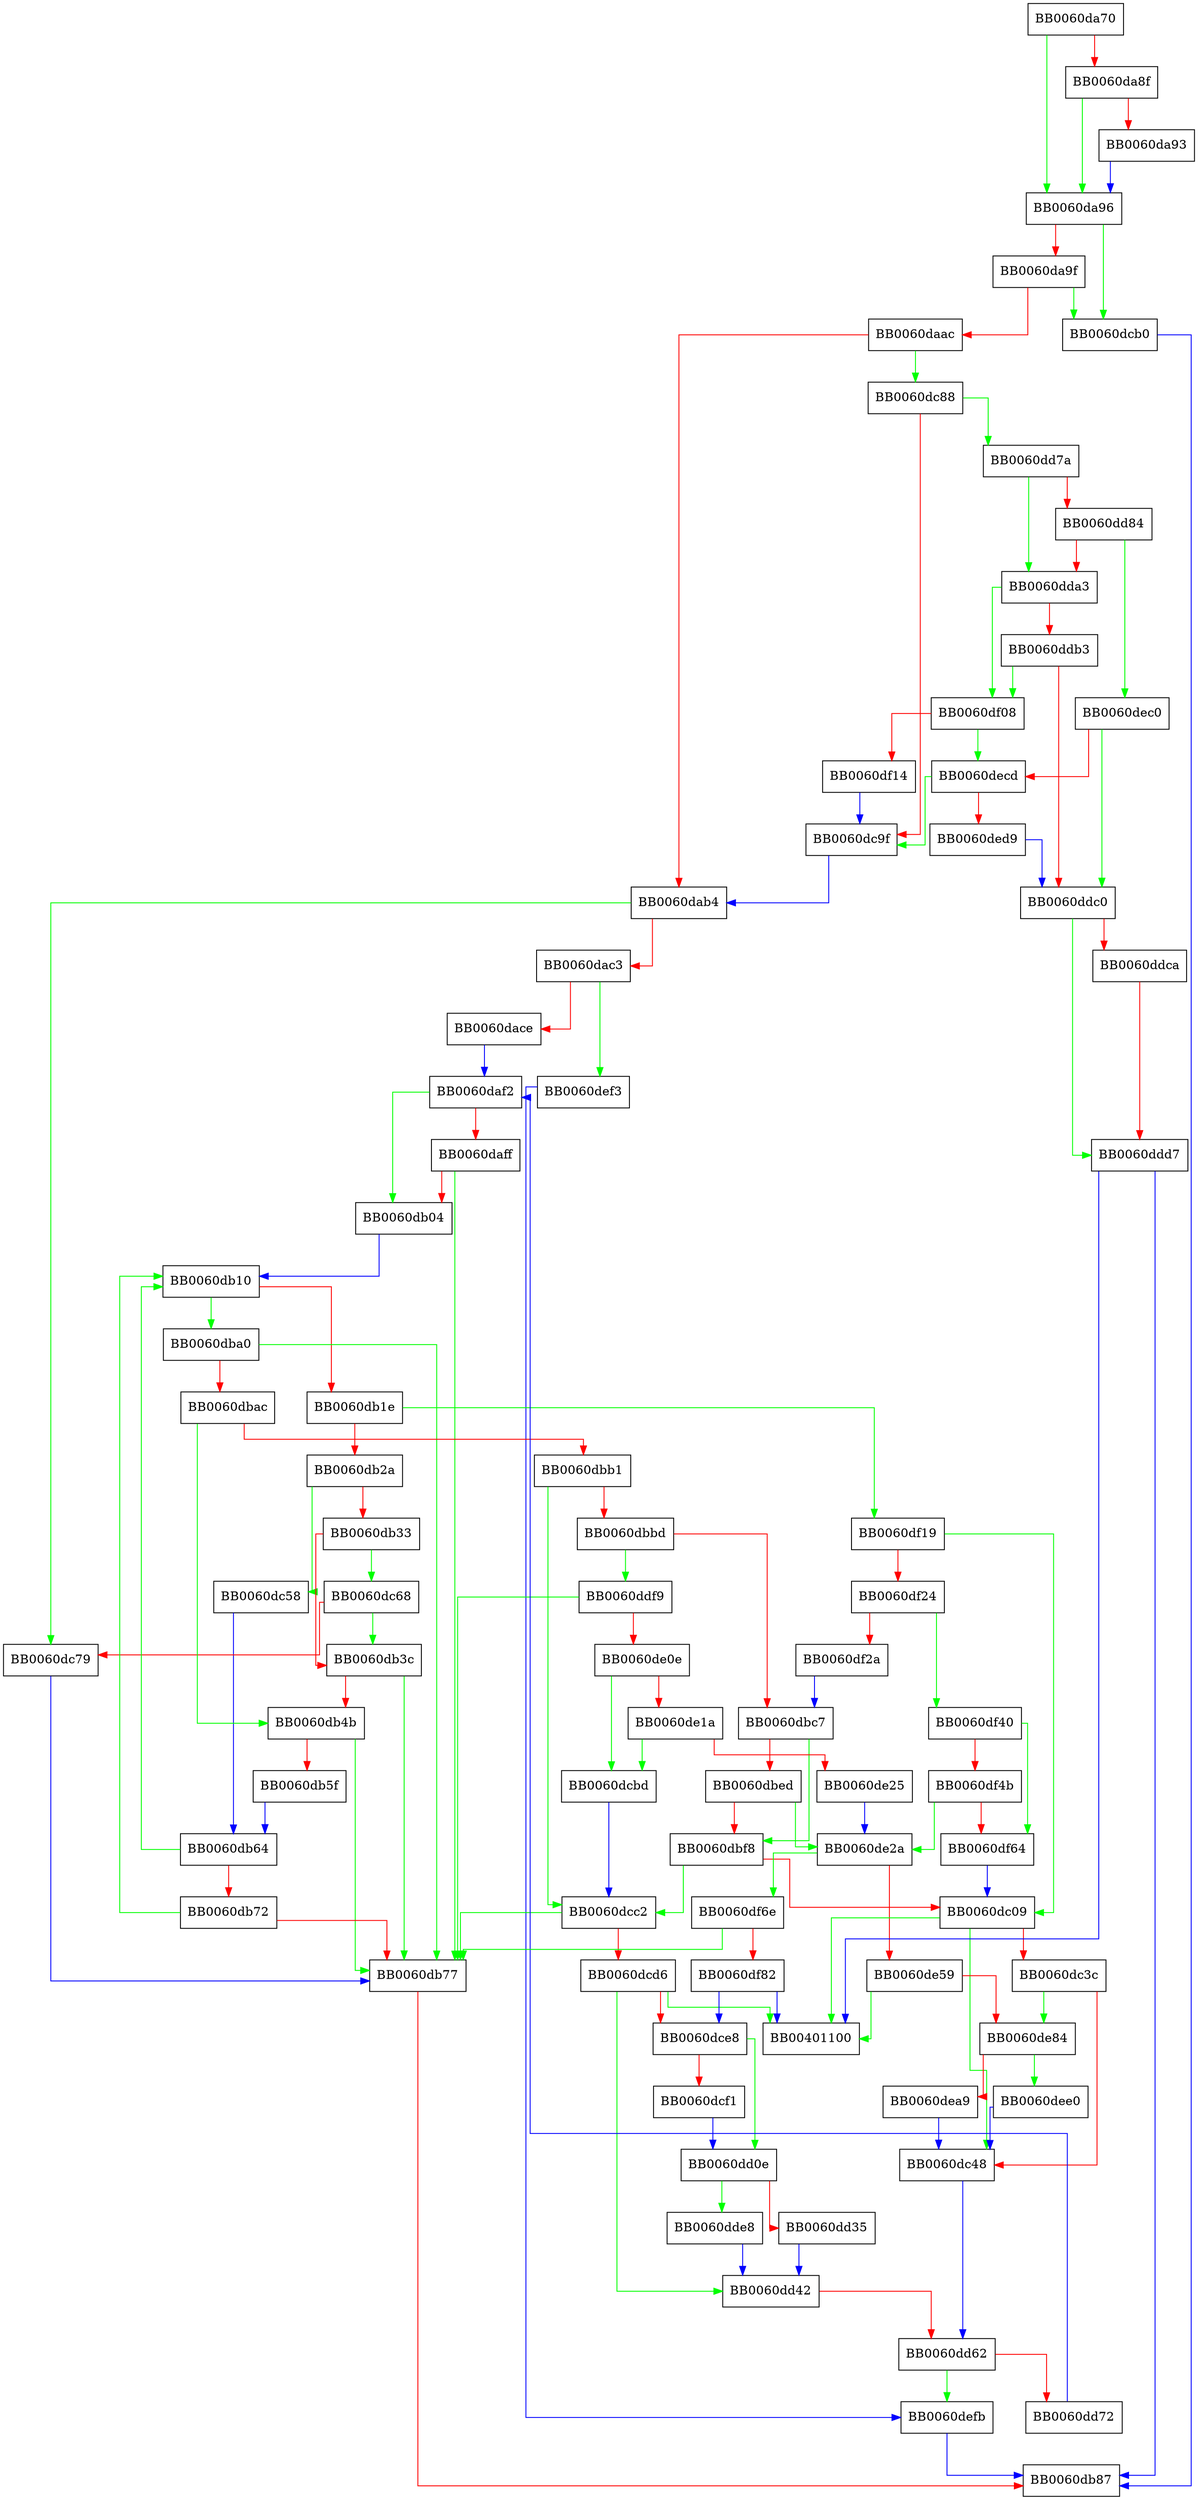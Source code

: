 digraph OBJ_obj2txt {
  node [shape="box"];
  graph [splines=ortho];
  BB0060da70 -> BB0060da96 [color="green"];
  BB0060da70 -> BB0060da8f [color="red"];
  BB0060da8f -> BB0060da96 [color="green"];
  BB0060da8f -> BB0060da93 [color="red"];
  BB0060da93 -> BB0060da96 [color="blue"];
  BB0060da96 -> BB0060dcb0 [color="green"];
  BB0060da96 -> BB0060da9f [color="red"];
  BB0060da9f -> BB0060dcb0 [color="green"];
  BB0060da9f -> BB0060daac [color="red"];
  BB0060daac -> BB0060dc88 [color="green"];
  BB0060daac -> BB0060dab4 [color="red"];
  BB0060dab4 -> BB0060dc79 [color="green"];
  BB0060dab4 -> BB0060dac3 [color="red"];
  BB0060dac3 -> BB0060def3 [color="green"];
  BB0060dac3 -> BB0060dace [color="red"];
  BB0060dace -> BB0060daf2 [color="blue"];
  BB0060daf2 -> BB0060db04 [color="green"];
  BB0060daf2 -> BB0060daff [color="red"];
  BB0060daff -> BB0060db77 [color="green"];
  BB0060daff -> BB0060db04 [color="red"];
  BB0060db04 -> BB0060db10 [color="blue"];
  BB0060db10 -> BB0060dba0 [color="green"];
  BB0060db10 -> BB0060db1e [color="red"];
  BB0060db1e -> BB0060df19 [color="green"];
  BB0060db1e -> BB0060db2a [color="red"];
  BB0060db2a -> BB0060dc58 [color="green"];
  BB0060db2a -> BB0060db33 [color="red"];
  BB0060db33 -> BB0060dc68 [color="green"];
  BB0060db33 -> BB0060db3c [color="red"];
  BB0060db3c -> BB0060db77 [color="green"];
  BB0060db3c -> BB0060db4b [color="red"];
  BB0060db4b -> BB0060db77 [color="green"];
  BB0060db4b -> BB0060db5f [color="red"];
  BB0060db5f -> BB0060db64 [color="blue"];
  BB0060db64 -> BB0060db10 [color="green"];
  BB0060db64 -> BB0060db72 [color="red"];
  BB0060db72 -> BB0060db10 [color="green"];
  BB0060db72 -> BB0060db77 [color="red"];
  BB0060db77 -> BB0060db87 [color="red"];
  BB0060dba0 -> BB0060db77 [color="green"];
  BB0060dba0 -> BB0060dbac [color="red"];
  BB0060dbac -> BB0060db4b [color="green"];
  BB0060dbac -> BB0060dbb1 [color="red"];
  BB0060dbb1 -> BB0060dcc2 [color="green"];
  BB0060dbb1 -> BB0060dbbd [color="red"];
  BB0060dbbd -> BB0060ddf9 [color="green"];
  BB0060dbbd -> BB0060dbc7 [color="red"];
  BB0060dbc7 -> BB0060dbf8 [color="green"];
  BB0060dbc7 -> BB0060dbed [color="red"];
  BB0060dbed -> BB0060de2a [color="green"];
  BB0060dbed -> BB0060dbf8 [color="red"];
  BB0060dbf8 -> BB0060dcc2 [color="green"];
  BB0060dbf8 -> BB0060dc09 [color="red"];
  BB0060dc09 -> BB00401100 [color="green"];
  BB0060dc09 -> BB0060dc48 [color="green"];
  BB0060dc09 -> BB0060dc3c [color="red"];
  BB0060dc3c -> BB0060de84 [color="green"];
  BB0060dc3c -> BB0060dc48 [color="red"];
  BB0060dc48 -> BB0060dd62 [color="blue"];
  BB0060dc58 -> BB0060db64 [color="blue"];
  BB0060dc68 -> BB0060db3c [color="green"];
  BB0060dc68 -> BB0060dc79 [color="red"];
  BB0060dc79 -> BB0060db77 [color="blue"];
  BB0060dc88 -> BB0060dd7a [color="green"];
  BB0060dc88 -> BB0060dc9f [color="red"];
  BB0060dc9f -> BB0060dab4 [color="blue"];
  BB0060dcb0 -> BB0060db87 [color="blue"];
  BB0060dcbd -> BB0060dcc2 [color="blue"];
  BB0060dcc2 -> BB0060db77 [color="green"];
  BB0060dcc2 -> BB0060dcd6 [color="red"];
  BB0060dcd6 -> BB00401100 [color="green"];
  BB0060dcd6 -> BB0060dd42 [color="green"];
  BB0060dcd6 -> BB0060dce8 [color="red"];
  BB0060dce8 -> BB0060dd0e [color="green"];
  BB0060dce8 -> BB0060dcf1 [color="red"];
  BB0060dcf1 -> BB0060dd0e [color="blue"];
  BB0060dd0e -> BB0060dde8 [color="green"];
  BB0060dd0e -> BB0060dd35 [color="red"];
  BB0060dd35 -> BB0060dd42 [color="blue"];
  BB0060dd42 -> BB0060dd62 [color="red"];
  BB0060dd62 -> BB0060defb [color="green"];
  BB0060dd62 -> BB0060dd72 [color="red"];
  BB0060dd72 -> BB0060daf2 [color="blue"];
  BB0060dd7a -> BB0060dda3 [color="green"];
  BB0060dd7a -> BB0060dd84 [color="red"];
  BB0060dd84 -> BB0060dec0 [color="green"];
  BB0060dd84 -> BB0060dda3 [color="red"];
  BB0060dda3 -> BB0060df08 [color="green"];
  BB0060dda3 -> BB0060ddb3 [color="red"];
  BB0060ddb3 -> BB0060df08 [color="green"];
  BB0060ddb3 -> BB0060ddc0 [color="red"];
  BB0060ddc0 -> BB0060ddd7 [color="green"];
  BB0060ddc0 -> BB0060ddca [color="red"];
  BB0060ddca -> BB0060ddd7 [color="red"];
  BB0060ddd7 -> BB00401100 [color="blue"];
  BB0060ddd7 -> BB0060db87 [color="blue"];
  BB0060dde8 -> BB0060dd42 [color="blue"];
  BB0060ddf9 -> BB0060db77 [color="green"];
  BB0060ddf9 -> BB0060de0e [color="red"];
  BB0060de0e -> BB0060dcbd [color="green"];
  BB0060de0e -> BB0060de1a [color="red"];
  BB0060de1a -> BB0060dcbd [color="green"];
  BB0060de1a -> BB0060de25 [color="red"];
  BB0060de25 -> BB0060de2a [color="blue"];
  BB0060de2a -> BB0060df6e [color="green"];
  BB0060de2a -> BB0060de59 [color="red"];
  BB0060de59 -> BB00401100 [color="green"];
  BB0060de59 -> BB0060de84 [color="red"];
  BB0060de84 -> BB0060dee0 [color="green"];
  BB0060de84 -> BB0060dea9 [color="red"];
  BB0060dea9 -> BB0060dc48 [color="blue"];
  BB0060dec0 -> BB0060ddc0 [color="green"];
  BB0060dec0 -> BB0060decd [color="red"];
  BB0060decd -> BB0060dc9f [color="green"];
  BB0060decd -> BB0060ded9 [color="red"];
  BB0060ded9 -> BB0060ddc0 [color="blue"];
  BB0060dee0 -> BB0060dc48 [color="blue"];
  BB0060def3 -> BB0060defb [color="blue"];
  BB0060defb -> BB0060db87 [color="blue"];
  BB0060df08 -> BB0060decd [color="green"];
  BB0060df08 -> BB0060df14 [color="red"];
  BB0060df14 -> BB0060dc9f [color="blue"];
  BB0060df19 -> BB0060dc09 [color="green"];
  BB0060df19 -> BB0060df24 [color="red"];
  BB0060df24 -> BB0060df40 [color="green"];
  BB0060df24 -> BB0060df2a [color="red"];
  BB0060df2a -> BB0060dbc7 [color="blue"];
  BB0060df40 -> BB0060df64 [color="green"];
  BB0060df40 -> BB0060df4b [color="red"];
  BB0060df4b -> BB0060de2a [color="green"];
  BB0060df4b -> BB0060df64 [color="red"];
  BB0060df64 -> BB0060dc09 [color="blue"];
  BB0060df6e -> BB0060db77 [color="green"];
  BB0060df6e -> BB0060df82 [color="red"];
  BB0060df82 -> BB00401100 [color="blue"];
  BB0060df82 -> BB0060dce8 [color="blue"];
}